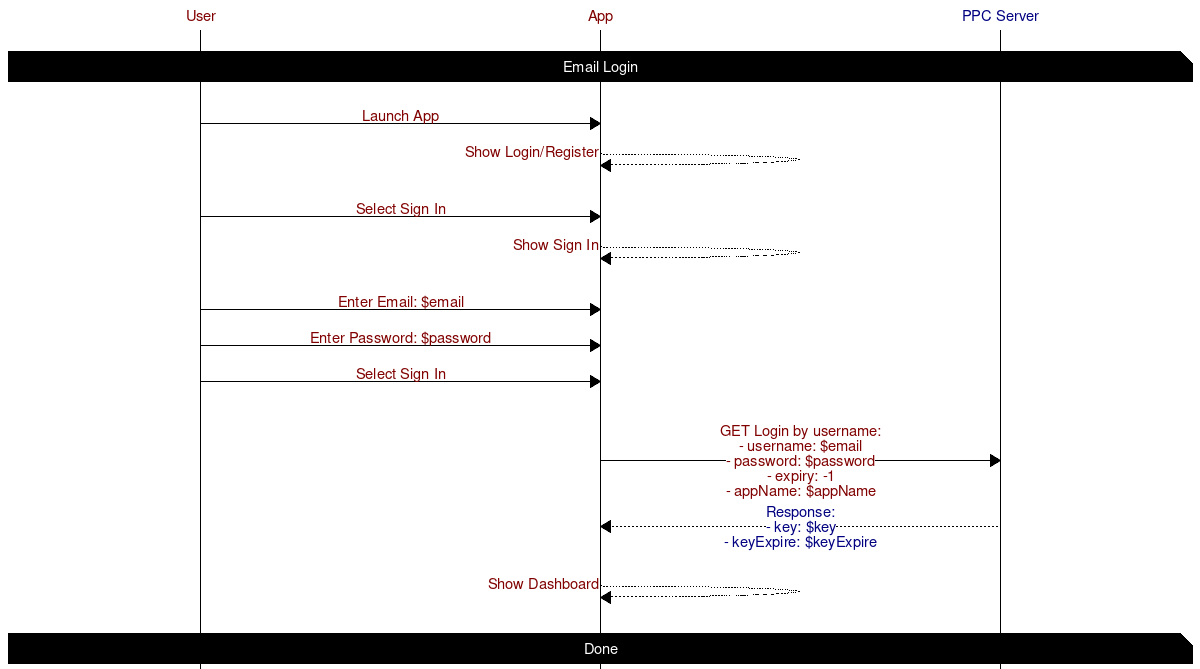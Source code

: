 # User Login and Registration - Email Login
# - Logging in an existing user with an email

msc {
	hscale  = "2";

	user [label="User", textcolour="maroon", arctextcolour="maroon"],
	app [label="App", textcolour="maroon", arctextcolour="maroon"],
	server [label="PPC Server", textcolour="navy", arctextcolour="navy"];
	|||;
	user note server [label="Email Login", textbgcolor="black", textcolor="white"];
	|||;
	user => app [label="Launch App"];
	app << app [label="Show Login/Register"];
	|||;
	user => app [label="Select Sign In"];
	app << app [label="Show Sign In"];
	|||;
	user => app [label="Enter Email: $email"];
	user => app [label="Enter Password: $password"];
	user => app [label="Select Sign In"];
	|||;
	app => server [label="GET Login by username:\n- username: $email\n- password: $password\n- expiry: -1\n- appName: $appName"];
	app << server [label="Response:\n- key: $key\n- keyExpire: $keyExpire"];
	|||;
	app >> app [label="Show Dashboard"];
	|||;
	user note server [label="Done", textbgcolor="black", textcolor="white"];
}

